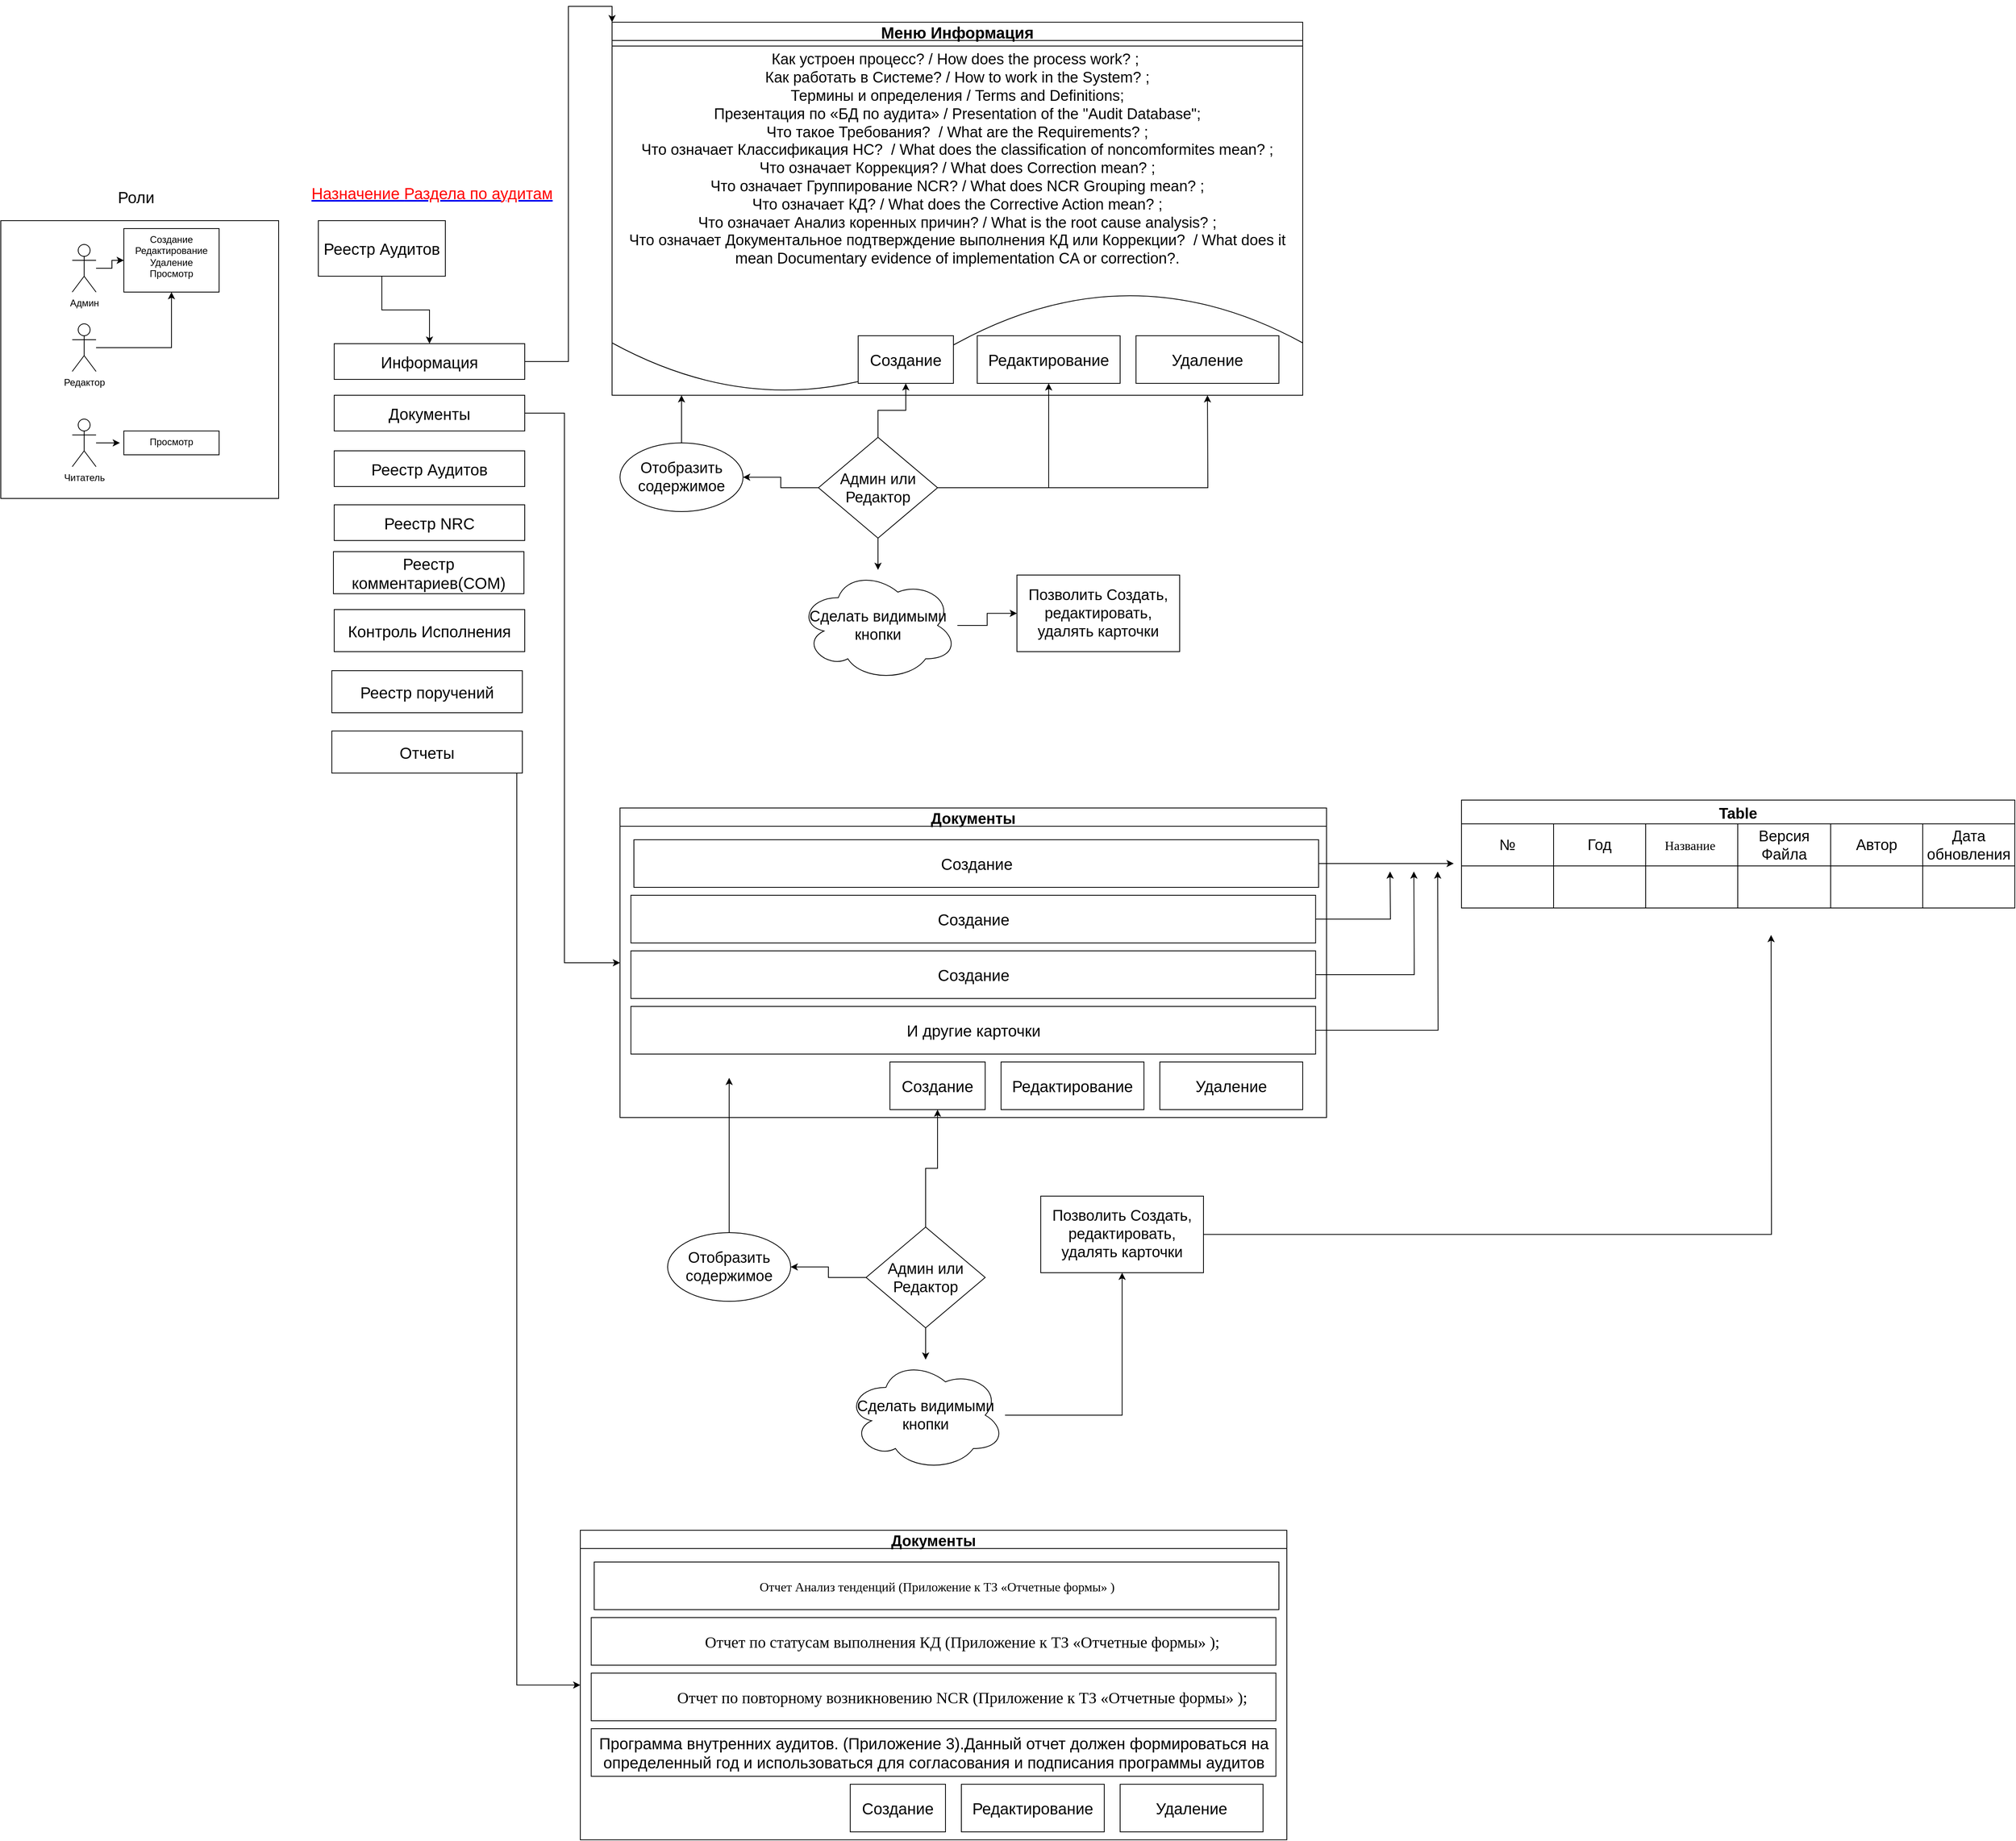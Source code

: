 <mxfile version="17.1.3" type="github">
  <diagram name="Page-1" id="e7e014a7-5840-1c2e-5031-d8a46d1fe8dd">
    <mxGraphModel dx="3056" dy="1773" grid="1" gridSize="10" guides="1" tooltips="1" connect="1" arrows="1" fold="1" page="1" pageScale="1" pageWidth="1169" pageHeight="826" background="none" math="0" shadow="0">
      <root>
        <mxCell id="0" />
        <mxCell id="1" parent="0" />
        <mxCell id="Ozdj_CKaKpZc2hMSJWOS-74" value="Меню Информация" style="swimlane;fontSize=20;" vertex="1" parent="1">
          <mxGeometry x="720" y="-240" width="870" height="470" as="geometry" />
        </mxCell>
        <mxCell id="Ozdj_CKaKpZc2hMSJWOS-84" value="&lt;div&gt;Как устроен процесс? / How does the process work? ;&amp;nbsp;&lt;/div&gt;&lt;div&gt;Как работать в Системе? / How to work in the System? ;&lt;/div&gt;&lt;div&gt;Термины и определения / Terms and Definitions;&lt;/div&gt;&lt;div&gt;Презентация по «БД по аудита» / Presentation of the &quot;Audit Database&quot;;&lt;/div&gt;&lt;div&gt;Что такое Требования?&amp;nbsp; / What are the Requirements? ;&lt;/div&gt;&lt;div&gt;Что означает Классификация НС?&amp;nbsp; / What does the classification of noncomformites mean? ;&lt;/div&gt;&lt;div&gt;Что означает Коррекция? / What does Correction mean? ;&lt;/div&gt;&lt;div&gt;Что означает Группирование NCR? / What does NCR Grouping mean? ;&lt;/div&gt;&lt;div&gt;Что означает КД? / What does the Corrective Action mean? ;&lt;/div&gt;&lt;div&gt;Что означает Анализ коренных причин? / What is the root cause analysis? ;&lt;/div&gt;&lt;div&gt;Что означает Документальное подтверждение выполнения КД или Коррекции?&amp;nbsp; / What does it mean Documentary evidence of implementation CA or correction?.&lt;/div&gt;&lt;div&gt;&lt;br&gt;&lt;/div&gt;" style="shape=document;whiteSpace=wrap;html=1;boundedLbl=1;fontSize=19;" vertex="1" parent="Ozdj_CKaKpZc2hMSJWOS-74">
          <mxGeometry y="30" width="870" height="440" as="geometry" />
        </mxCell>
        <mxCell id="Ozdj_CKaKpZc2hMSJWOS-79" value="Создание" style="rounded=0;whiteSpace=wrap;html=1;fontSize=20;" vertex="1" parent="Ozdj_CKaKpZc2hMSJWOS-74">
          <mxGeometry x="310" y="395" width="120" height="60" as="geometry" />
        </mxCell>
        <mxCell id="Ozdj_CKaKpZc2hMSJWOS-80" value="Редактирование" style="rounded=0;whiteSpace=wrap;html=1;fontSize=20;" vertex="1" parent="Ozdj_CKaKpZc2hMSJWOS-74">
          <mxGeometry x="460" y="395" width="180" height="60" as="geometry" />
        </mxCell>
        <mxCell id="Ozdj_CKaKpZc2hMSJWOS-81" value="Удаление" style="rounded=0;whiteSpace=wrap;html=1;fontSize=20;" vertex="1" parent="Ozdj_CKaKpZc2hMSJWOS-74">
          <mxGeometry x="660" y="395" width="180" height="60" as="geometry" />
        </mxCell>
        <mxCell id="Ozdj_CKaKpZc2hMSJWOS-55" value="" style="whiteSpace=wrap;html=1;aspect=fixed;" vertex="1" parent="1">
          <mxGeometry x="-50" y="10" width="350" height="350" as="geometry" />
        </mxCell>
        <mxCell id="Ozdj_CKaKpZc2hMSJWOS-50" value="" style="edgeStyle=orthogonalEdgeStyle;rounded=0;orthogonalLoop=1;jettySize=auto;html=1;" edge="1" parent="1" source="Ozdj_CKaKpZc2hMSJWOS-41" target="Ozdj_CKaKpZc2hMSJWOS-49">
          <mxGeometry relative="1" as="geometry" />
        </mxCell>
        <mxCell id="Ozdj_CKaKpZc2hMSJWOS-41" value="Админ" style="shape=umlActor;verticalLabelPosition=bottom;verticalAlign=top;html=1;outlineConnect=0;" vertex="1" parent="1">
          <mxGeometry x="40" y="40" width="30" height="60" as="geometry" />
        </mxCell>
        <mxCell id="Ozdj_CKaKpZc2hMSJWOS-51" style="edgeStyle=orthogonalEdgeStyle;rounded=0;orthogonalLoop=1;jettySize=auto;html=1;entryX=0.5;entryY=1;entryDx=0;entryDy=0;" edge="1" parent="1" source="Ozdj_CKaKpZc2hMSJWOS-42" target="Ozdj_CKaKpZc2hMSJWOS-49">
          <mxGeometry relative="1" as="geometry" />
        </mxCell>
        <mxCell id="Ozdj_CKaKpZc2hMSJWOS-42" value="Редактор" style="shape=umlActor;verticalLabelPosition=bottom;verticalAlign=top;html=1;outlineConnect=0;" vertex="1" parent="1">
          <mxGeometry x="40" y="140" width="30" height="60" as="geometry" />
        </mxCell>
        <mxCell id="Ozdj_CKaKpZc2hMSJWOS-54" style="edgeStyle=orthogonalEdgeStyle;rounded=0;orthogonalLoop=1;jettySize=auto;html=1;" edge="1" parent="1" source="Ozdj_CKaKpZc2hMSJWOS-43">
          <mxGeometry relative="1" as="geometry">
            <mxPoint x="100" y="290" as="targetPoint" />
          </mxGeometry>
        </mxCell>
        <mxCell id="Ozdj_CKaKpZc2hMSJWOS-43" value="Читатель" style="shape=umlActor;verticalLabelPosition=bottom;verticalAlign=top;html=1;outlineConnect=0;" vertex="1" parent="1">
          <mxGeometry x="40" y="260" width="30" height="60" as="geometry" />
        </mxCell>
        <mxCell id="Ozdj_CKaKpZc2hMSJWOS-49" value="Создание&lt;br&gt;Редактирование&lt;br&gt;Удаление&lt;br&gt;Просмотр" style="whiteSpace=wrap;html=1;verticalAlign=top;fillColor=rgb(255, 255, 255);strokeColor=rgb(0, 0, 0);fontColor=rgb(0, 0, 0);" vertex="1" parent="1">
          <mxGeometry x="105" y="20" width="120" height="80" as="geometry" />
        </mxCell>
        <mxCell id="Ozdj_CKaKpZc2hMSJWOS-52" value="Просмотр" style="whiteSpace=wrap;html=1;verticalAlign=top;fillColor=rgb(255, 255, 255);strokeColor=rgb(0, 0, 0);fontColor=rgb(0, 0, 0);" vertex="1" parent="1">
          <mxGeometry x="105" y="275" width="120" height="30" as="geometry" />
        </mxCell>
        <mxCell id="Ozdj_CKaKpZc2hMSJWOS-56" value="Роли" style="text;html=1;align=center;verticalAlign=middle;resizable=0;points=[];autosize=1;strokeColor=none;fillColor=none;fontSize=20;" vertex="1" parent="1">
          <mxGeometry x="90" y="-35" width="60" height="30" as="geometry" />
        </mxCell>
        <mxCell id="Ozdj_CKaKpZc2hMSJWOS-60" value="" style="edgeStyle=orthogonalEdgeStyle;rounded=0;orthogonalLoop=1;jettySize=auto;html=1;fontSize=20;" edge="1" parent="1" source="Ozdj_CKaKpZc2hMSJWOS-57" target="Ozdj_CKaKpZc2hMSJWOS-59">
          <mxGeometry relative="1" as="geometry" />
        </mxCell>
        <mxCell id="Ozdj_CKaKpZc2hMSJWOS-57" value="Реестр Аудитов" style="html=1;whiteSpace=wrap;container=1;recursiveResize=0;collapsible=0;fontSize=20;" vertex="1" parent="1">
          <mxGeometry x="350" y="10" width="160" height="70" as="geometry" />
        </mxCell>
        <mxCell id="Ozdj_CKaKpZc2hMSJWOS-76" style="edgeStyle=orthogonalEdgeStyle;rounded=0;orthogonalLoop=1;jettySize=auto;html=1;entryX=0;entryY=0;entryDx=0;entryDy=0;fontSize=20;" edge="1" parent="1" source="Ozdj_CKaKpZc2hMSJWOS-59" target="Ozdj_CKaKpZc2hMSJWOS-74">
          <mxGeometry relative="1" as="geometry" />
        </mxCell>
        <mxCell id="Ozdj_CKaKpZc2hMSJWOS-59" value="Информация" style="whiteSpace=wrap;html=1;fontSize=20;fillColor=rgb(255, 255, 255);strokeColor=rgb(0, 0, 0);fontColor=rgb(0, 0, 0);" vertex="1" parent="1">
          <mxGeometry x="370" y="165" width="240" height="45" as="geometry" />
        </mxCell>
        <mxCell id="Ozdj_CKaKpZc2hMSJWOS-61" value="&lt;p class=&quot;2&quot; style=&quot;margin-top: 0cm&quot;&gt;&amp;nbsp;&lt;a href=&quot;http://www.rugost.com/index.php?option=com_content&amp;amp;task=view&amp;amp;id=107&amp;amp;Itemid=62#2_1&quot;&gt;&lt;span style=&quot;color: red&quot;&gt;Назначение &lt;/span&gt;&lt;span style=&quot;color: red&quot;&gt;Раздела по аудитам&lt;/span&gt;&lt;/a&gt;&lt;a name=&quot;_Toc267580743&quot;&gt;&lt;/a&gt;&lt;a name=&quot;_Toc269888542&quot;&gt;&lt;/a&gt;&lt;a name=&quot;_Toc374097100&quot;&gt;&lt;/a&gt;&lt;a name=&quot;_Toc506370060&quot;&gt;&lt;/a&gt;&lt;/p&gt;" style="text;html=1;align=center;verticalAlign=middle;resizable=0;points=[];autosize=1;strokeColor=none;fillColor=none;fontSize=20;" vertex="1" parent="1">
          <mxGeometry x="325" y="-40" width="330" height="50" as="geometry" />
        </mxCell>
        <mxCell id="Ozdj_CKaKpZc2hMSJWOS-98" style="edgeStyle=orthogonalEdgeStyle;rounded=0;orthogonalLoop=1;jettySize=auto;html=1;fontSize=19;" edge="1" parent="1" source="Ozdj_CKaKpZc2hMSJWOS-62" target="Ozdj_CKaKpZc2hMSJWOS-99">
          <mxGeometry relative="1" as="geometry">
            <mxPoint x="710" y="720" as="targetPoint" />
            <Array as="points">
              <mxPoint x="660" y="252" />
            </Array>
          </mxGeometry>
        </mxCell>
        <mxCell id="Ozdj_CKaKpZc2hMSJWOS-62" value="Документы" style="whiteSpace=wrap;html=1;fontSize=20;fillColor=rgb(255, 255, 255);strokeColor=rgb(0, 0, 0);fontColor=rgb(0, 0, 0);" vertex="1" parent="1">
          <mxGeometry x="370" y="230" width="240" height="45" as="geometry" />
        </mxCell>
        <mxCell id="Ozdj_CKaKpZc2hMSJWOS-63" value="Реестр Аудитов" style="whiteSpace=wrap;html=1;fontSize=20;fillColor=rgb(255, 255, 255);strokeColor=rgb(0, 0, 0);fontColor=rgb(0, 0, 0);" vertex="1" parent="1">
          <mxGeometry x="370" y="300" width="240" height="45" as="geometry" />
        </mxCell>
        <mxCell id="Ozdj_CKaKpZc2hMSJWOS-64" value="Реестр NRC" style="whiteSpace=wrap;html=1;fontSize=20;fillColor=rgb(255, 255, 255);strokeColor=rgb(0, 0, 0);fontColor=rgb(0, 0, 0);" vertex="1" parent="1">
          <mxGeometry x="370" y="368" width="240" height="45" as="geometry" />
        </mxCell>
        <mxCell id="Ozdj_CKaKpZc2hMSJWOS-65" value="Реестр комментариев(COM)" style="whiteSpace=wrap;html=1;fontSize=20;fillColor=rgb(255, 255, 255);strokeColor=rgb(0, 0, 0);fontColor=rgb(0, 0, 0);" vertex="1" parent="1">
          <mxGeometry x="369" y="427" width="240" height="53" as="geometry" />
        </mxCell>
        <mxCell id="Ozdj_CKaKpZc2hMSJWOS-66" value="Контроль Исполнения" style="whiteSpace=wrap;html=1;fontSize=20;fillColor=rgb(255, 255, 255);strokeColor=rgb(0, 0, 0);fontColor=rgb(0, 0, 0);" vertex="1" parent="1">
          <mxGeometry x="370" y="500" width="240" height="53" as="geometry" />
        </mxCell>
        <mxCell id="Ozdj_CKaKpZc2hMSJWOS-67" value="Реестр поручений" style="whiteSpace=wrap;html=1;fontSize=20;fillColor=rgb(255, 255, 255);strokeColor=rgb(0, 0, 0);fontColor=rgb(0, 0, 0);" vertex="1" parent="1">
          <mxGeometry x="367" y="577" width="240" height="53" as="geometry" />
        </mxCell>
        <mxCell id="Ozdj_CKaKpZc2hMSJWOS-187" style="edgeStyle=orthogonalEdgeStyle;rounded=0;orthogonalLoop=1;jettySize=auto;html=1;fontSize=19;" edge="1" parent="1" source="Ozdj_CKaKpZc2hMSJWOS-68" target="Ozdj_CKaKpZc2hMSJWOS-188">
          <mxGeometry relative="1" as="geometry">
            <mxPoint x="650" y="1660" as="targetPoint" />
            <Array as="points">
              <mxPoint x="600" y="1855" />
            </Array>
          </mxGeometry>
        </mxCell>
        <mxCell id="Ozdj_CKaKpZc2hMSJWOS-68" value="Отчеты" style="whiteSpace=wrap;html=1;fontSize=20;fillColor=rgb(255, 255, 255);strokeColor=rgb(0, 0, 0);fontColor=rgb(0, 0, 0);" vertex="1" parent="1">
          <mxGeometry x="367" y="653" width="240" height="53" as="geometry" />
        </mxCell>
        <mxCell id="Ozdj_CKaKpZc2hMSJWOS-86" value="" style="edgeStyle=orthogonalEdgeStyle;rounded=0;orthogonalLoop=1;jettySize=auto;html=1;fontSize=19;" edge="1" parent="1" source="Ozdj_CKaKpZc2hMSJWOS-85" target="Ozdj_CKaKpZc2hMSJWOS-79">
          <mxGeometry relative="1" as="geometry" />
        </mxCell>
        <mxCell id="Ozdj_CKaKpZc2hMSJWOS-87" style="edgeStyle=orthogonalEdgeStyle;rounded=0;orthogonalLoop=1;jettySize=auto;html=1;fontSize=19;" edge="1" parent="1" source="Ozdj_CKaKpZc2hMSJWOS-85" target="Ozdj_CKaKpZc2hMSJWOS-80">
          <mxGeometry relative="1" as="geometry" />
        </mxCell>
        <mxCell id="Ozdj_CKaKpZc2hMSJWOS-88" style="edgeStyle=orthogonalEdgeStyle;rounded=0;orthogonalLoop=1;jettySize=auto;html=1;fontSize=19;" edge="1" parent="1" source="Ozdj_CKaKpZc2hMSJWOS-85">
          <mxGeometry relative="1" as="geometry">
            <mxPoint x="1470" y="230" as="targetPoint" />
          </mxGeometry>
        </mxCell>
        <mxCell id="Ozdj_CKaKpZc2hMSJWOS-94" value="" style="edgeStyle=orthogonalEdgeStyle;rounded=0;orthogonalLoop=1;jettySize=auto;html=1;fontSize=19;" edge="1" parent="1" source="Ozdj_CKaKpZc2hMSJWOS-85" target="Ozdj_CKaKpZc2hMSJWOS-93">
          <mxGeometry relative="1" as="geometry" />
        </mxCell>
        <mxCell id="Ozdj_CKaKpZc2hMSJWOS-97" value="" style="edgeStyle=orthogonalEdgeStyle;rounded=0;orthogonalLoop=1;jettySize=auto;html=1;fontSize=19;" edge="1" parent="1" source="Ozdj_CKaKpZc2hMSJWOS-85" target="Ozdj_CKaKpZc2hMSJWOS-96">
          <mxGeometry relative="1" as="geometry" />
        </mxCell>
        <mxCell id="Ozdj_CKaKpZc2hMSJWOS-85" value="Админ или Редактор" style="rhombus;whiteSpace=wrap;html=1;fontSize=19;" vertex="1" parent="1">
          <mxGeometry x="980" y="283" width="150" height="127" as="geometry" />
        </mxCell>
        <mxCell id="Ozdj_CKaKpZc2hMSJWOS-89" value="Позволить Создать, редактировать, удалять карточки" style="whiteSpace=wrap;html=1;fontSize=19;fillColor=rgb(255, 255, 255);strokeColor=rgb(0, 0, 0);fontColor=rgb(0, 0, 0);" vertex="1" parent="1">
          <mxGeometry x="1230" y="456.5" width="205" height="96.5" as="geometry" />
        </mxCell>
        <mxCell id="Ozdj_CKaKpZc2hMSJWOS-95" value="" style="edgeStyle=orthogonalEdgeStyle;rounded=0;orthogonalLoop=1;jettySize=auto;html=1;fontSize=19;" edge="1" parent="1" source="Ozdj_CKaKpZc2hMSJWOS-93" target="Ozdj_CKaKpZc2hMSJWOS-89">
          <mxGeometry relative="1" as="geometry" />
        </mxCell>
        <mxCell id="Ozdj_CKaKpZc2hMSJWOS-93" value="Сделать видимыми кнопки" style="ellipse;shape=cloud;whiteSpace=wrap;html=1;fontSize=19;fillColor=rgb(255, 255, 255);strokeColor=rgb(0, 0, 0);fontColor=rgb(0, 0, 0);" vertex="1" parent="1">
          <mxGeometry x="955" y="450" width="200" height="140" as="geometry" />
        </mxCell>
        <mxCell id="Ozdj_CKaKpZc2hMSJWOS-185" style="edgeStyle=orthogonalEdgeStyle;rounded=0;orthogonalLoop=1;jettySize=auto;html=1;fontSize=19;" edge="1" parent="1" source="Ozdj_CKaKpZc2hMSJWOS-96">
          <mxGeometry relative="1" as="geometry">
            <mxPoint x="807.5" y="230" as="targetPoint" />
          </mxGeometry>
        </mxCell>
        <mxCell id="Ozdj_CKaKpZc2hMSJWOS-96" value="Отобразить содержимое" style="ellipse;whiteSpace=wrap;html=1;fontSize=19;fillColor=rgb(255, 255, 255);strokeColor=rgb(0, 0, 0);fontColor=rgb(0, 0, 0);" vertex="1" parent="1">
          <mxGeometry x="730" y="290" width="155" height="86.5" as="geometry" />
        </mxCell>
        <mxCell id="Ozdj_CKaKpZc2hMSJWOS-99" value="Документы" style="swimlane;fontSize=19;" vertex="1" parent="1">
          <mxGeometry x="730" y="750" width="890" height="390" as="geometry" />
        </mxCell>
        <mxCell id="Ozdj_CKaKpZc2hMSJWOS-112" value="Создание" style="rounded=0;whiteSpace=wrap;html=1;fontSize=20;" vertex="1" parent="Ozdj_CKaKpZc2hMSJWOS-99">
          <mxGeometry x="17.5" y="40" width="862.5" height="60" as="geometry" />
        </mxCell>
        <mxCell id="Ozdj_CKaKpZc2hMSJWOS-113" value="Создание" style="rounded=0;whiteSpace=wrap;html=1;fontSize=20;" vertex="1" parent="Ozdj_CKaKpZc2hMSJWOS-99">
          <mxGeometry x="13.75" y="110" width="862.5" height="60" as="geometry" />
        </mxCell>
        <mxCell id="Ozdj_CKaKpZc2hMSJWOS-114" value="Создание" style="rounded=0;whiteSpace=wrap;html=1;fontSize=20;" vertex="1" parent="Ozdj_CKaKpZc2hMSJWOS-99">
          <mxGeometry x="13.75" y="180" width="862.5" height="60" as="geometry" />
        </mxCell>
        <mxCell id="Ozdj_CKaKpZc2hMSJWOS-115" value="И другие карточки" style="rounded=0;whiteSpace=wrap;html=1;fontSize=20;" vertex="1" parent="Ozdj_CKaKpZc2hMSJWOS-99">
          <mxGeometry x="13.75" y="250" width="862.5" height="60" as="geometry" />
        </mxCell>
        <mxCell id="Ozdj_CKaKpZc2hMSJWOS-103" value="Удаление" style="rounded=0;whiteSpace=wrap;html=1;fontSize=20;" vertex="1" parent="Ozdj_CKaKpZc2hMSJWOS-99">
          <mxGeometry x="680" y="320" width="180" height="60" as="geometry" />
        </mxCell>
        <mxCell id="Ozdj_CKaKpZc2hMSJWOS-102" value="Редактирование" style="rounded=0;whiteSpace=wrap;html=1;fontSize=20;" vertex="1" parent="Ozdj_CKaKpZc2hMSJWOS-99">
          <mxGeometry x="480" y="320" width="180" height="60" as="geometry" />
        </mxCell>
        <mxCell id="Ozdj_CKaKpZc2hMSJWOS-101" value="Создание" style="rounded=0;whiteSpace=wrap;html=1;fontSize=20;" vertex="1" parent="Ozdj_CKaKpZc2hMSJWOS-99">
          <mxGeometry x="340" y="320" width="120" height="60" as="geometry" />
        </mxCell>
        <mxCell id="Ozdj_CKaKpZc2hMSJWOS-108" style="edgeStyle=orthogonalEdgeStyle;rounded=0;orthogonalLoop=1;jettySize=auto;html=1;fontSize=19;" edge="1" parent="1" source="Ozdj_CKaKpZc2hMSJWOS-104" target="Ozdj_CKaKpZc2hMSJWOS-101">
          <mxGeometry relative="1" as="geometry">
            <mxPoint x="1115" y="1220" as="targetPoint" />
          </mxGeometry>
        </mxCell>
        <mxCell id="Ozdj_CKaKpZc2hMSJWOS-109" value="" style="edgeStyle=orthogonalEdgeStyle;rounded=0;orthogonalLoop=1;jettySize=auto;html=1;fontSize=19;" edge="1" parent="1" source="Ozdj_CKaKpZc2hMSJWOS-104" target="Ozdj_CKaKpZc2hMSJWOS-107">
          <mxGeometry relative="1" as="geometry" />
        </mxCell>
        <mxCell id="Ozdj_CKaKpZc2hMSJWOS-110" value="" style="edgeStyle=orthogonalEdgeStyle;rounded=0;orthogonalLoop=1;jettySize=auto;html=1;fontSize=19;" edge="1" parent="1" source="Ozdj_CKaKpZc2hMSJWOS-104" target="Ozdj_CKaKpZc2hMSJWOS-106">
          <mxGeometry relative="1" as="geometry" />
        </mxCell>
        <mxCell id="Ozdj_CKaKpZc2hMSJWOS-104" value="Админ или Редактор" style="rhombus;whiteSpace=wrap;html=1;fontSize=19;" vertex="1" parent="1">
          <mxGeometry x="1040" y="1278" width="150" height="127" as="geometry" />
        </mxCell>
        <mxCell id="Ozdj_CKaKpZc2hMSJWOS-186" style="edgeStyle=orthogonalEdgeStyle;rounded=0;orthogonalLoop=1;jettySize=auto;html=1;fontSize=19;" edge="1" parent="1" source="Ozdj_CKaKpZc2hMSJWOS-105">
          <mxGeometry relative="1" as="geometry">
            <mxPoint x="2180" y="910" as="targetPoint" />
          </mxGeometry>
        </mxCell>
        <mxCell id="Ozdj_CKaKpZc2hMSJWOS-105" value="Позволить Создать, редактировать, удалять карточки" style="whiteSpace=wrap;html=1;fontSize=19;fillColor=rgb(255, 255, 255);strokeColor=rgb(0, 0, 0);fontColor=rgb(0, 0, 0);" vertex="1" parent="1">
          <mxGeometry x="1260" y="1239" width="205" height="96.5" as="geometry" />
        </mxCell>
        <mxCell id="Ozdj_CKaKpZc2hMSJWOS-111" value="" style="edgeStyle=orthogonalEdgeStyle;rounded=0;orthogonalLoop=1;jettySize=auto;html=1;fontSize=19;" edge="1" parent="1" source="Ozdj_CKaKpZc2hMSJWOS-106" target="Ozdj_CKaKpZc2hMSJWOS-105">
          <mxGeometry relative="1" as="geometry" />
        </mxCell>
        <mxCell id="Ozdj_CKaKpZc2hMSJWOS-106" value="Сделать видимыми кнопки" style="ellipse;shape=cloud;whiteSpace=wrap;html=1;fontSize=19;fillColor=rgb(255, 255, 255);strokeColor=rgb(0, 0, 0);fontColor=rgb(0, 0, 0);" vertex="1" parent="1">
          <mxGeometry x="1015" y="1445" width="200" height="140" as="geometry" />
        </mxCell>
        <mxCell id="Ozdj_CKaKpZc2hMSJWOS-184" style="edgeStyle=orthogonalEdgeStyle;rounded=0;orthogonalLoop=1;jettySize=auto;html=1;fontSize=19;" edge="1" parent="1" source="Ozdj_CKaKpZc2hMSJWOS-107">
          <mxGeometry relative="1" as="geometry">
            <mxPoint x="867.5" y="1090" as="targetPoint" />
          </mxGeometry>
        </mxCell>
        <mxCell id="Ozdj_CKaKpZc2hMSJWOS-107" value="Отобразить содержимое" style="ellipse;whiteSpace=wrap;html=1;fontSize=19;fillColor=rgb(255, 255, 255);strokeColor=rgb(0, 0, 0);fontColor=rgb(0, 0, 0);" vertex="1" parent="1">
          <mxGeometry x="790" y="1285" width="155" height="86.5" as="geometry" />
        </mxCell>
        <mxCell id="Ozdj_CKaKpZc2hMSJWOS-164" value="Table" style="shape=table;startSize=30;container=1;collapsible=0;childLayout=tableLayout;fontStyle=1;align=center;fontSize=19;rounded=0;shadow=0;" vertex="1" parent="1">
          <mxGeometry x="1790" y="740" width="697" height="136" as="geometry" />
        </mxCell>
        <mxCell id="Ozdj_CKaKpZc2hMSJWOS-165" value="" style="shape=tableRow;horizontal=0;startSize=0;swimlaneHead=0;swimlaneBody=0;top=0;left=0;bottom=0;right=0;collapsible=0;dropTarget=0;fillColor=none;points=[[0,0.5],[1,0.5]];portConstraint=eastwest;fontSize=19;" vertex="1" parent="Ozdj_CKaKpZc2hMSJWOS-164">
          <mxGeometry y="30" width="697" height="53" as="geometry" />
        </mxCell>
        <mxCell id="Ozdj_CKaKpZc2hMSJWOS-166" value="№" style="shape=partialRectangle;html=1;whiteSpace=wrap;connectable=0;fillColor=none;top=0;left=0;bottom=0;right=0;overflow=hidden;fontSize=19;" vertex="1" parent="Ozdj_CKaKpZc2hMSJWOS-165">
          <mxGeometry width="116" height="53" as="geometry">
            <mxRectangle width="116" height="53" as="alternateBounds" />
          </mxGeometry>
        </mxCell>
        <mxCell id="Ozdj_CKaKpZc2hMSJWOS-167" value="Год" style="shape=partialRectangle;html=1;whiteSpace=wrap;connectable=0;fillColor=none;top=0;left=0;bottom=0;right=0;overflow=hidden;fontSize=19;" vertex="1" parent="Ozdj_CKaKpZc2hMSJWOS-165">
          <mxGeometry x="116" width="116" height="53" as="geometry">
            <mxRectangle width="116" height="53" as="alternateBounds" />
          </mxGeometry>
        </mxCell>
        <mxCell id="Ozdj_CKaKpZc2hMSJWOS-168" value="&lt;span style=&quot;font-size: 12.0pt ; line-height: 150% ; font-family: &amp;#34;times new roman&amp;#34; , serif&quot;&gt;Название&amp;nbsp;&lt;/span&gt;" style="shape=partialRectangle;html=1;whiteSpace=wrap;connectable=0;fillColor=none;top=0;left=0;bottom=0;right=0;overflow=hidden;fontSize=19;" vertex="1" parent="Ozdj_CKaKpZc2hMSJWOS-165">
          <mxGeometry x="232" width="116" height="53" as="geometry">
            <mxRectangle width="116" height="53" as="alternateBounds" />
          </mxGeometry>
        </mxCell>
        <mxCell id="Ozdj_CKaKpZc2hMSJWOS-169" value="Версия Файла" style="shape=partialRectangle;html=1;whiteSpace=wrap;connectable=0;fillColor=none;top=0;left=0;bottom=0;right=0;overflow=hidden;fontSize=19;" vertex="1" parent="Ozdj_CKaKpZc2hMSJWOS-165">
          <mxGeometry x="348" width="117" height="53" as="geometry">
            <mxRectangle width="117" height="53" as="alternateBounds" />
          </mxGeometry>
        </mxCell>
        <mxCell id="Ozdj_CKaKpZc2hMSJWOS-170" value="Автор" style="shape=partialRectangle;html=1;whiteSpace=wrap;connectable=0;fillColor=none;top=0;left=0;bottom=0;right=0;overflow=hidden;fontSize=19;" vertex="1" parent="Ozdj_CKaKpZc2hMSJWOS-165">
          <mxGeometry x="465" width="116" height="53" as="geometry">
            <mxRectangle width="116" height="53" as="alternateBounds" />
          </mxGeometry>
        </mxCell>
        <mxCell id="Ozdj_CKaKpZc2hMSJWOS-171" value="Дата обновления" style="shape=partialRectangle;html=1;whiteSpace=wrap;connectable=0;fillColor=none;top=0;left=0;bottom=0;right=0;overflow=hidden;fontSize=19;" vertex="1" parent="Ozdj_CKaKpZc2hMSJWOS-165">
          <mxGeometry x="581" width="116" height="53" as="geometry">
            <mxRectangle width="116" height="53" as="alternateBounds" />
          </mxGeometry>
        </mxCell>
        <mxCell id="Ozdj_CKaKpZc2hMSJWOS-172" style="shape=tableRow;horizontal=0;startSize=0;swimlaneHead=0;swimlaneBody=0;top=0;left=0;bottom=0;right=0;collapsible=0;dropTarget=0;fillColor=none;points=[[0,0.5],[1,0.5]];portConstraint=eastwest;fontSize=19;" vertex="1" parent="Ozdj_CKaKpZc2hMSJWOS-164">
          <mxGeometry y="83" width="697" height="53" as="geometry" />
        </mxCell>
        <mxCell id="Ozdj_CKaKpZc2hMSJWOS-173" style="shape=partialRectangle;html=1;whiteSpace=wrap;connectable=0;fillColor=none;top=0;left=0;bottom=0;right=0;overflow=hidden;fontSize=19;" vertex="1" parent="Ozdj_CKaKpZc2hMSJWOS-172">
          <mxGeometry width="116" height="53" as="geometry">
            <mxRectangle width="116" height="53" as="alternateBounds" />
          </mxGeometry>
        </mxCell>
        <mxCell id="Ozdj_CKaKpZc2hMSJWOS-174" style="shape=partialRectangle;html=1;whiteSpace=wrap;connectable=0;fillColor=none;top=0;left=0;bottom=0;right=0;overflow=hidden;fontSize=19;" vertex="1" parent="Ozdj_CKaKpZc2hMSJWOS-172">
          <mxGeometry x="116" width="116" height="53" as="geometry">
            <mxRectangle width="116" height="53" as="alternateBounds" />
          </mxGeometry>
        </mxCell>
        <mxCell id="Ozdj_CKaKpZc2hMSJWOS-175" style="shape=partialRectangle;html=1;whiteSpace=wrap;connectable=0;fillColor=none;top=0;left=0;bottom=0;right=0;overflow=hidden;fontSize=19;" vertex="1" parent="Ozdj_CKaKpZc2hMSJWOS-172">
          <mxGeometry x="232" width="116" height="53" as="geometry">
            <mxRectangle width="116" height="53" as="alternateBounds" />
          </mxGeometry>
        </mxCell>
        <mxCell id="Ozdj_CKaKpZc2hMSJWOS-176" style="shape=partialRectangle;html=1;whiteSpace=wrap;connectable=0;fillColor=none;top=0;left=0;bottom=0;right=0;overflow=hidden;fontSize=19;" vertex="1" parent="Ozdj_CKaKpZc2hMSJWOS-172">
          <mxGeometry x="348" width="117" height="53" as="geometry">
            <mxRectangle width="117" height="53" as="alternateBounds" />
          </mxGeometry>
        </mxCell>
        <mxCell id="Ozdj_CKaKpZc2hMSJWOS-177" style="shape=partialRectangle;html=1;whiteSpace=wrap;connectable=0;fillColor=none;top=0;left=0;bottom=0;right=0;overflow=hidden;fontSize=19;" vertex="1" parent="Ozdj_CKaKpZc2hMSJWOS-172">
          <mxGeometry x="465" width="116" height="53" as="geometry">
            <mxRectangle width="116" height="53" as="alternateBounds" />
          </mxGeometry>
        </mxCell>
        <mxCell id="Ozdj_CKaKpZc2hMSJWOS-178" style="shape=partialRectangle;html=1;whiteSpace=wrap;connectable=0;fillColor=none;top=0;left=0;bottom=0;right=0;overflow=hidden;fontSize=19;" vertex="1" parent="Ozdj_CKaKpZc2hMSJWOS-172">
          <mxGeometry x="581" width="116" height="53" as="geometry">
            <mxRectangle width="116" height="53" as="alternateBounds" />
          </mxGeometry>
        </mxCell>
        <mxCell id="Ozdj_CKaKpZc2hMSJWOS-179" style="edgeStyle=orthogonalEdgeStyle;rounded=0;orthogonalLoop=1;jettySize=auto;html=1;fontSize=19;entryX=-0.014;entryY=-0.057;entryDx=0;entryDy=0;entryPerimeter=0;" edge="1" parent="1" source="Ozdj_CKaKpZc2hMSJWOS-112" target="Ozdj_CKaKpZc2hMSJWOS-172">
          <mxGeometry relative="1" as="geometry" />
        </mxCell>
        <mxCell id="Ozdj_CKaKpZc2hMSJWOS-181" style="edgeStyle=orthogonalEdgeStyle;rounded=0;orthogonalLoop=1;jettySize=auto;html=1;fontSize=19;" edge="1" parent="1" source="Ozdj_CKaKpZc2hMSJWOS-113">
          <mxGeometry relative="1" as="geometry">
            <mxPoint x="1700" y="830" as="targetPoint" />
          </mxGeometry>
        </mxCell>
        <mxCell id="Ozdj_CKaKpZc2hMSJWOS-182" style="edgeStyle=orthogonalEdgeStyle;rounded=0;orthogonalLoop=1;jettySize=auto;html=1;fontSize=19;" edge="1" parent="1" source="Ozdj_CKaKpZc2hMSJWOS-114">
          <mxGeometry relative="1" as="geometry">
            <mxPoint x="1730" y="830" as="targetPoint" />
          </mxGeometry>
        </mxCell>
        <mxCell id="Ozdj_CKaKpZc2hMSJWOS-183" style="edgeStyle=orthogonalEdgeStyle;rounded=0;orthogonalLoop=1;jettySize=auto;html=1;fontSize=19;" edge="1" parent="1" source="Ozdj_CKaKpZc2hMSJWOS-115">
          <mxGeometry relative="1" as="geometry">
            <mxPoint x="1760" y="830" as="targetPoint" />
          </mxGeometry>
        </mxCell>
        <mxCell id="Ozdj_CKaKpZc2hMSJWOS-188" value="Документы" style="swimlane;fontSize=19;" vertex="1" parent="1">
          <mxGeometry x="680" y="1660" width="890" height="390" as="geometry" />
        </mxCell>
        <mxCell id="Ozdj_CKaKpZc2hMSJWOS-189" value="&lt;span style=&quot;font-size: 12.0pt ; line-height: 150% ; font-family: &amp;#34;times new roman&amp;#34; , serif&quot;&gt;Отчет Анализ тенденций (Приложение к ТЗ «Отчетные формы» )&lt;/span&gt;" style="rounded=0;whiteSpace=wrap;html=1;fontSize=20;" vertex="1" parent="Ozdj_CKaKpZc2hMSJWOS-188">
          <mxGeometry x="17.5" y="40" width="862.5" height="60" as="geometry" />
        </mxCell>
        <mxCell id="Ozdj_CKaKpZc2hMSJWOS-190" value="&lt;p class=&quot;MsoListParagraph&quot; style=&quot;margin-top: 0cm ; margin-right: 0cm ; margin-bottom: 0cm ; margin-left: 71.45pt ; margin-bottom: 0.0pt ; text-indent: -18.0pt ; line-height: 150%&quot;&gt;&lt;span style=&quot;font-family: &amp;#34;times new roman&amp;#34; , serif&quot;&gt;Отчет по статусам выполнения КД (Приложение к ТЗ «Отчетные формы» );&lt;/span&gt;&lt;/p&gt;" style="rounded=0;whiteSpace=wrap;html=1;fontSize=20;" vertex="1" parent="Ozdj_CKaKpZc2hMSJWOS-188">
          <mxGeometry x="13.75" y="110" width="862.5" height="60" as="geometry" />
        </mxCell>
        <mxCell id="Ozdj_CKaKpZc2hMSJWOS-191" value="&lt;p class=&quot;MsoListParagraph&quot; style=&quot;margin-top: 0cm ; margin-right: 0cm ; margin-bottom: 0cm ; margin-left: 71.45pt ; margin-bottom: 0.0pt ; text-indent: -18.0pt ; line-height: 150%&quot;&gt;&lt;span style=&quot;font-family: &amp;#34;times new roman&amp;#34; , serif&quot;&gt;Отчет по повторному возникновению NCR (Приложение к ТЗ «Отчетные формы» );&lt;/span&gt;&lt;/p&gt;" style="rounded=0;whiteSpace=wrap;html=1;fontSize=20;" vertex="1" parent="Ozdj_CKaKpZc2hMSJWOS-188">
          <mxGeometry x="13.75" y="180" width="862.5" height="60" as="geometry" />
        </mxCell>
        <mxCell id="Ozdj_CKaKpZc2hMSJWOS-192" value="Программа внутренних аудитов. (Приложение 3).Данный отчет должен формироваться на определенный год и использоваться для согласования и подписания программы аудитов" style="rounded=0;whiteSpace=wrap;html=1;fontSize=20;" vertex="1" parent="Ozdj_CKaKpZc2hMSJWOS-188">
          <mxGeometry x="13.75" y="250" width="862.5" height="60" as="geometry" />
        </mxCell>
        <mxCell id="Ozdj_CKaKpZc2hMSJWOS-193" value="Удаление" style="rounded=0;whiteSpace=wrap;html=1;fontSize=20;" vertex="1" parent="Ozdj_CKaKpZc2hMSJWOS-188">
          <mxGeometry x="680" y="320" width="180" height="60" as="geometry" />
        </mxCell>
        <mxCell id="Ozdj_CKaKpZc2hMSJWOS-194" value="Редактирование" style="rounded=0;whiteSpace=wrap;html=1;fontSize=20;" vertex="1" parent="Ozdj_CKaKpZc2hMSJWOS-188">
          <mxGeometry x="480" y="320" width="180" height="60" as="geometry" />
        </mxCell>
        <mxCell id="Ozdj_CKaKpZc2hMSJWOS-195" value="Создание" style="rounded=0;whiteSpace=wrap;html=1;fontSize=20;" vertex="1" parent="Ozdj_CKaKpZc2hMSJWOS-188">
          <mxGeometry x="340" y="320" width="120" height="60" as="geometry" />
        </mxCell>
      </root>
    </mxGraphModel>
  </diagram>
</mxfile>
